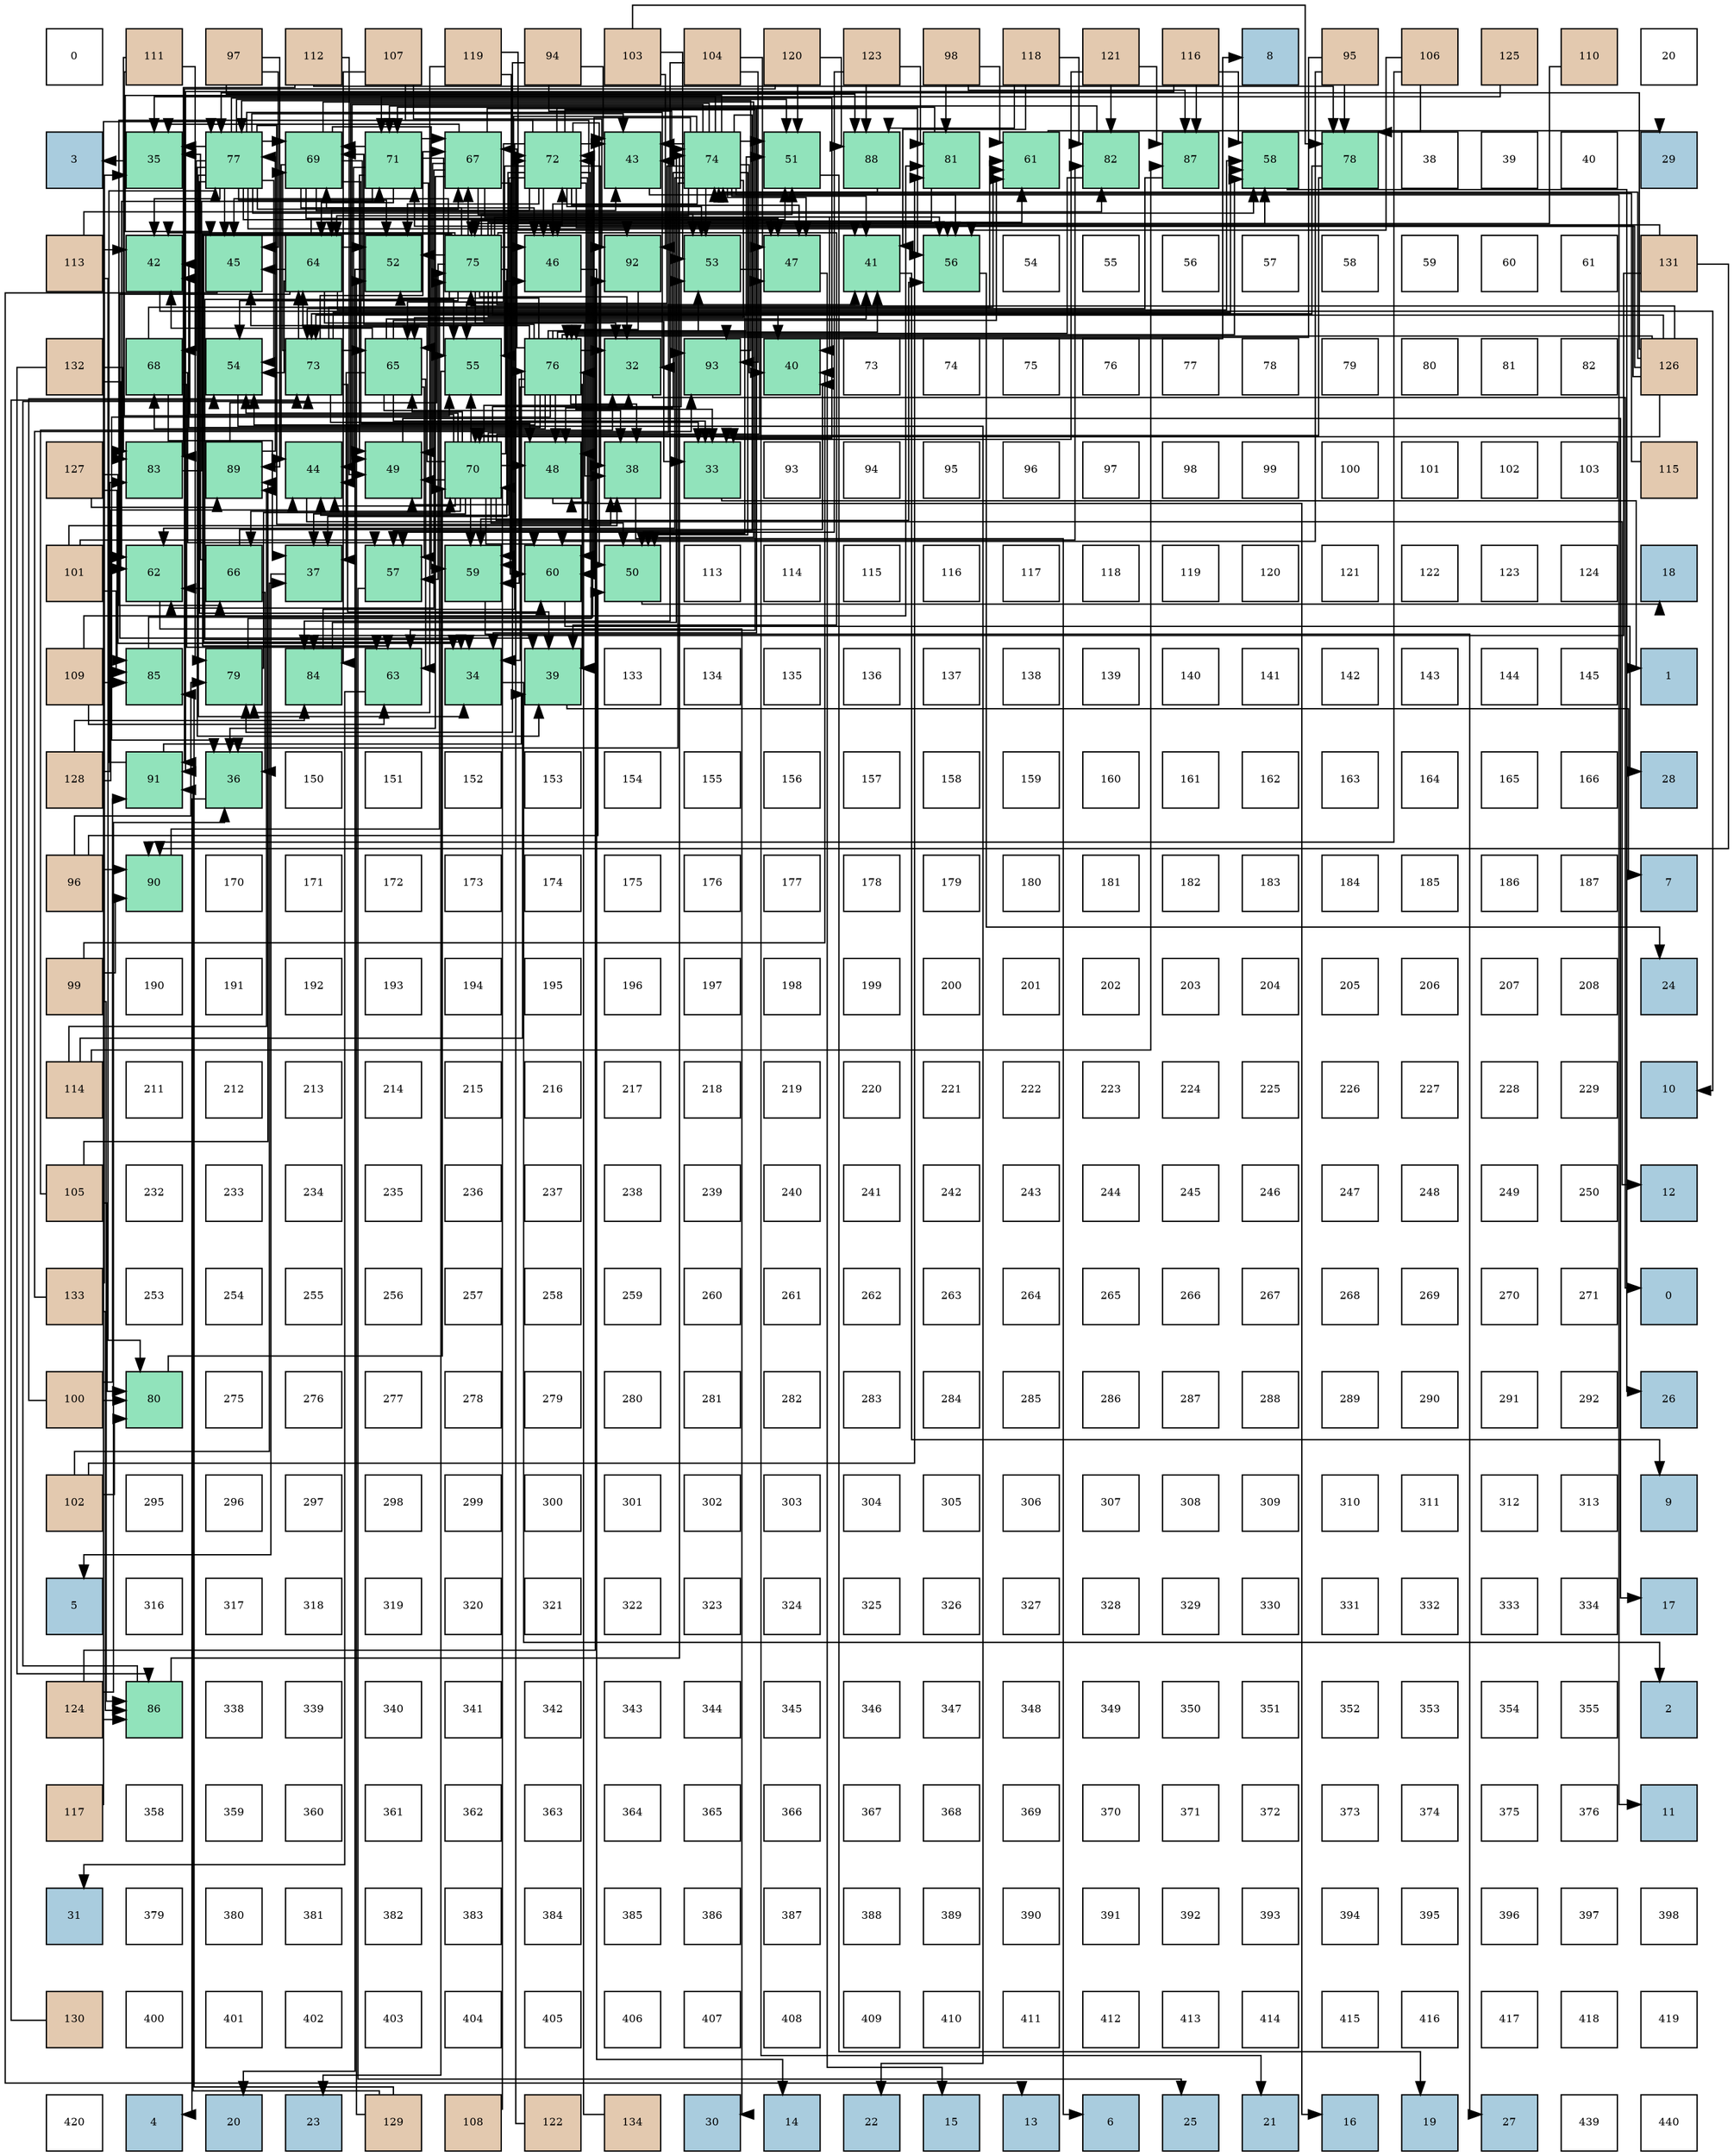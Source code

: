 digraph layout{
 rankdir=TB;
 splines=ortho;
 node [style=filled shape=square fixedsize=true width=0.6];
0[label="0", fontsize=8, fillcolor="#ffffff"];
1[label="111", fontsize=8, fillcolor="#e3c9af"];
2[label="97", fontsize=8, fillcolor="#e3c9af"];
3[label="112", fontsize=8, fillcolor="#e3c9af"];
4[label="107", fontsize=8, fillcolor="#e3c9af"];
5[label="119", fontsize=8, fillcolor="#e3c9af"];
6[label="94", fontsize=8, fillcolor="#e3c9af"];
7[label="103", fontsize=8, fillcolor="#e3c9af"];
8[label="104", fontsize=8, fillcolor="#e3c9af"];
9[label="120", fontsize=8, fillcolor="#e3c9af"];
10[label="123", fontsize=8, fillcolor="#e3c9af"];
11[label="98", fontsize=8, fillcolor="#e3c9af"];
12[label="118", fontsize=8, fillcolor="#e3c9af"];
13[label="121", fontsize=8, fillcolor="#e3c9af"];
14[label="116", fontsize=8, fillcolor="#e3c9af"];
15[label="8", fontsize=8, fillcolor="#a9ccde"];
16[label="95", fontsize=8, fillcolor="#e3c9af"];
17[label="106", fontsize=8, fillcolor="#e3c9af"];
18[label="125", fontsize=8, fillcolor="#e3c9af"];
19[label="110", fontsize=8, fillcolor="#e3c9af"];
20[label="20", fontsize=8, fillcolor="#ffffff"];
21[label="3", fontsize=8, fillcolor="#a9ccde"];
22[label="35", fontsize=8, fillcolor="#91e3bb"];
23[label="77", fontsize=8, fillcolor="#91e3bb"];
24[label="69", fontsize=8, fillcolor="#91e3bb"];
25[label="71", fontsize=8, fillcolor="#91e3bb"];
26[label="67", fontsize=8, fillcolor="#91e3bb"];
27[label="72", fontsize=8, fillcolor="#91e3bb"];
28[label="43", fontsize=8, fillcolor="#91e3bb"];
29[label="74", fontsize=8, fillcolor="#91e3bb"];
30[label="51", fontsize=8, fillcolor="#91e3bb"];
31[label="88", fontsize=8, fillcolor="#91e3bb"];
32[label="81", fontsize=8, fillcolor="#91e3bb"];
33[label="61", fontsize=8, fillcolor="#91e3bb"];
34[label="82", fontsize=8, fillcolor="#91e3bb"];
35[label="87", fontsize=8, fillcolor="#91e3bb"];
36[label="58", fontsize=8, fillcolor="#91e3bb"];
37[label="78", fontsize=8, fillcolor="#91e3bb"];
38[label="38", fontsize=8, fillcolor="#ffffff"];
39[label="39", fontsize=8, fillcolor="#ffffff"];
40[label="40", fontsize=8, fillcolor="#ffffff"];
41[label="29", fontsize=8, fillcolor="#a9ccde"];
42[label="113", fontsize=8, fillcolor="#e3c9af"];
43[label="42", fontsize=8, fillcolor="#91e3bb"];
44[label="45", fontsize=8, fillcolor="#91e3bb"];
45[label="64", fontsize=8, fillcolor="#91e3bb"];
46[label="52", fontsize=8, fillcolor="#91e3bb"];
47[label="75", fontsize=8, fillcolor="#91e3bb"];
48[label="46", fontsize=8, fillcolor="#91e3bb"];
49[label="92", fontsize=8, fillcolor="#91e3bb"];
50[label="53", fontsize=8, fillcolor="#91e3bb"];
51[label="47", fontsize=8, fillcolor="#91e3bb"];
52[label="41", fontsize=8, fillcolor="#91e3bb"];
53[label="56", fontsize=8, fillcolor="#91e3bb"];
54[label="54", fontsize=8, fillcolor="#ffffff"];
55[label="55", fontsize=8, fillcolor="#ffffff"];
56[label="56", fontsize=8, fillcolor="#ffffff"];
57[label="57", fontsize=8, fillcolor="#ffffff"];
58[label="58", fontsize=8, fillcolor="#ffffff"];
59[label="59", fontsize=8, fillcolor="#ffffff"];
60[label="60", fontsize=8, fillcolor="#ffffff"];
61[label="61", fontsize=8, fillcolor="#ffffff"];
62[label="131", fontsize=8, fillcolor="#e3c9af"];
63[label="132", fontsize=8, fillcolor="#e3c9af"];
64[label="68", fontsize=8, fillcolor="#91e3bb"];
65[label="54", fontsize=8, fillcolor="#91e3bb"];
66[label="73", fontsize=8, fillcolor="#91e3bb"];
67[label="65", fontsize=8, fillcolor="#91e3bb"];
68[label="55", fontsize=8, fillcolor="#91e3bb"];
69[label="76", fontsize=8, fillcolor="#91e3bb"];
70[label="32", fontsize=8, fillcolor="#91e3bb"];
71[label="93", fontsize=8, fillcolor="#91e3bb"];
72[label="40", fontsize=8, fillcolor="#91e3bb"];
73[label="73", fontsize=8, fillcolor="#ffffff"];
74[label="74", fontsize=8, fillcolor="#ffffff"];
75[label="75", fontsize=8, fillcolor="#ffffff"];
76[label="76", fontsize=8, fillcolor="#ffffff"];
77[label="77", fontsize=8, fillcolor="#ffffff"];
78[label="78", fontsize=8, fillcolor="#ffffff"];
79[label="79", fontsize=8, fillcolor="#ffffff"];
80[label="80", fontsize=8, fillcolor="#ffffff"];
81[label="81", fontsize=8, fillcolor="#ffffff"];
82[label="82", fontsize=8, fillcolor="#ffffff"];
83[label="126", fontsize=8, fillcolor="#e3c9af"];
84[label="127", fontsize=8, fillcolor="#e3c9af"];
85[label="83", fontsize=8, fillcolor="#91e3bb"];
86[label="89", fontsize=8, fillcolor="#91e3bb"];
87[label="44", fontsize=8, fillcolor="#91e3bb"];
88[label="49", fontsize=8, fillcolor="#91e3bb"];
89[label="70", fontsize=8, fillcolor="#91e3bb"];
90[label="48", fontsize=8, fillcolor="#91e3bb"];
91[label="38", fontsize=8, fillcolor="#91e3bb"];
92[label="33", fontsize=8, fillcolor="#91e3bb"];
93[label="93", fontsize=8, fillcolor="#ffffff"];
94[label="94", fontsize=8, fillcolor="#ffffff"];
95[label="95", fontsize=8, fillcolor="#ffffff"];
96[label="96", fontsize=8, fillcolor="#ffffff"];
97[label="97", fontsize=8, fillcolor="#ffffff"];
98[label="98", fontsize=8, fillcolor="#ffffff"];
99[label="99", fontsize=8, fillcolor="#ffffff"];
100[label="100", fontsize=8, fillcolor="#ffffff"];
101[label="101", fontsize=8, fillcolor="#ffffff"];
102[label="102", fontsize=8, fillcolor="#ffffff"];
103[label="103", fontsize=8, fillcolor="#ffffff"];
104[label="115", fontsize=8, fillcolor="#e3c9af"];
105[label="101", fontsize=8, fillcolor="#e3c9af"];
106[label="62", fontsize=8, fillcolor="#91e3bb"];
107[label="66", fontsize=8, fillcolor="#91e3bb"];
108[label="37", fontsize=8, fillcolor="#91e3bb"];
109[label="57", fontsize=8, fillcolor="#91e3bb"];
110[label="59", fontsize=8, fillcolor="#91e3bb"];
111[label="60", fontsize=8, fillcolor="#91e3bb"];
112[label="50", fontsize=8, fillcolor="#91e3bb"];
113[label="113", fontsize=8, fillcolor="#ffffff"];
114[label="114", fontsize=8, fillcolor="#ffffff"];
115[label="115", fontsize=8, fillcolor="#ffffff"];
116[label="116", fontsize=8, fillcolor="#ffffff"];
117[label="117", fontsize=8, fillcolor="#ffffff"];
118[label="118", fontsize=8, fillcolor="#ffffff"];
119[label="119", fontsize=8, fillcolor="#ffffff"];
120[label="120", fontsize=8, fillcolor="#ffffff"];
121[label="121", fontsize=8, fillcolor="#ffffff"];
122[label="122", fontsize=8, fillcolor="#ffffff"];
123[label="123", fontsize=8, fillcolor="#ffffff"];
124[label="124", fontsize=8, fillcolor="#ffffff"];
125[label="18", fontsize=8, fillcolor="#a9ccde"];
126[label="109", fontsize=8, fillcolor="#e3c9af"];
127[label="85", fontsize=8, fillcolor="#91e3bb"];
128[label="79", fontsize=8, fillcolor="#91e3bb"];
129[label="84", fontsize=8, fillcolor="#91e3bb"];
130[label="63", fontsize=8, fillcolor="#91e3bb"];
131[label="34", fontsize=8, fillcolor="#91e3bb"];
132[label="39", fontsize=8, fillcolor="#91e3bb"];
133[label="133", fontsize=8, fillcolor="#ffffff"];
134[label="134", fontsize=8, fillcolor="#ffffff"];
135[label="135", fontsize=8, fillcolor="#ffffff"];
136[label="136", fontsize=8, fillcolor="#ffffff"];
137[label="137", fontsize=8, fillcolor="#ffffff"];
138[label="138", fontsize=8, fillcolor="#ffffff"];
139[label="139", fontsize=8, fillcolor="#ffffff"];
140[label="140", fontsize=8, fillcolor="#ffffff"];
141[label="141", fontsize=8, fillcolor="#ffffff"];
142[label="142", fontsize=8, fillcolor="#ffffff"];
143[label="143", fontsize=8, fillcolor="#ffffff"];
144[label="144", fontsize=8, fillcolor="#ffffff"];
145[label="145", fontsize=8, fillcolor="#ffffff"];
146[label="1", fontsize=8, fillcolor="#a9ccde"];
147[label="128", fontsize=8, fillcolor="#e3c9af"];
148[label="91", fontsize=8, fillcolor="#91e3bb"];
149[label="36", fontsize=8, fillcolor="#91e3bb"];
150[label="150", fontsize=8, fillcolor="#ffffff"];
151[label="151", fontsize=8, fillcolor="#ffffff"];
152[label="152", fontsize=8, fillcolor="#ffffff"];
153[label="153", fontsize=8, fillcolor="#ffffff"];
154[label="154", fontsize=8, fillcolor="#ffffff"];
155[label="155", fontsize=8, fillcolor="#ffffff"];
156[label="156", fontsize=8, fillcolor="#ffffff"];
157[label="157", fontsize=8, fillcolor="#ffffff"];
158[label="158", fontsize=8, fillcolor="#ffffff"];
159[label="159", fontsize=8, fillcolor="#ffffff"];
160[label="160", fontsize=8, fillcolor="#ffffff"];
161[label="161", fontsize=8, fillcolor="#ffffff"];
162[label="162", fontsize=8, fillcolor="#ffffff"];
163[label="163", fontsize=8, fillcolor="#ffffff"];
164[label="164", fontsize=8, fillcolor="#ffffff"];
165[label="165", fontsize=8, fillcolor="#ffffff"];
166[label="166", fontsize=8, fillcolor="#ffffff"];
167[label="28", fontsize=8, fillcolor="#a9ccde"];
168[label="96", fontsize=8, fillcolor="#e3c9af"];
169[label="90", fontsize=8, fillcolor="#91e3bb"];
170[label="170", fontsize=8, fillcolor="#ffffff"];
171[label="171", fontsize=8, fillcolor="#ffffff"];
172[label="172", fontsize=8, fillcolor="#ffffff"];
173[label="173", fontsize=8, fillcolor="#ffffff"];
174[label="174", fontsize=8, fillcolor="#ffffff"];
175[label="175", fontsize=8, fillcolor="#ffffff"];
176[label="176", fontsize=8, fillcolor="#ffffff"];
177[label="177", fontsize=8, fillcolor="#ffffff"];
178[label="178", fontsize=8, fillcolor="#ffffff"];
179[label="179", fontsize=8, fillcolor="#ffffff"];
180[label="180", fontsize=8, fillcolor="#ffffff"];
181[label="181", fontsize=8, fillcolor="#ffffff"];
182[label="182", fontsize=8, fillcolor="#ffffff"];
183[label="183", fontsize=8, fillcolor="#ffffff"];
184[label="184", fontsize=8, fillcolor="#ffffff"];
185[label="185", fontsize=8, fillcolor="#ffffff"];
186[label="186", fontsize=8, fillcolor="#ffffff"];
187[label="187", fontsize=8, fillcolor="#ffffff"];
188[label="7", fontsize=8, fillcolor="#a9ccde"];
189[label="99", fontsize=8, fillcolor="#e3c9af"];
190[label="190", fontsize=8, fillcolor="#ffffff"];
191[label="191", fontsize=8, fillcolor="#ffffff"];
192[label="192", fontsize=8, fillcolor="#ffffff"];
193[label="193", fontsize=8, fillcolor="#ffffff"];
194[label="194", fontsize=8, fillcolor="#ffffff"];
195[label="195", fontsize=8, fillcolor="#ffffff"];
196[label="196", fontsize=8, fillcolor="#ffffff"];
197[label="197", fontsize=8, fillcolor="#ffffff"];
198[label="198", fontsize=8, fillcolor="#ffffff"];
199[label="199", fontsize=8, fillcolor="#ffffff"];
200[label="200", fontsize=8, fillcolor="#ffffff"];
201[label="201", fontsize=8, fillcolor="#ffffff"];
202[label="202", fontsize=8, fillcolor="#ffffff"];
203[label="203", fontsize=8, fillcolor="#ffffff"];
204[label="204", fontsize=8, fillcolor="#ffffff"];
205[label="205", fontsize=8, fillcolor="#ffffff"];
206[label="206", fontsize=8, fillcolor="#ffffff"];
207[label="207", fontsize=8, fillcolor="#ffffff"];
208[label="208", fontsize=8, fillcolor="#ffffff"];
209[label="24", fontsize=8, fillcolor="#a9ccde"];
210[label="114", fontsize=8, fillcolor="#e3c9af"];
211[label="211", fontsize=8, fillcolor="#ffffff"];
212[label="212", fontsize=8, fillcolor="#ffffff"];
213[label="213", fontsize=8, fillcolor="#ffffff"];
214[label="214", fontsize=8, fillcolor="#ffffff"];
215[label="215", fontsize=8, fillcolor="#ffffff"];
216[label="216", fontsize=8, fillcolor="#ffffff"];
217[label="217", fontsize=8, fillcolor="#ffffff"];
218[label="218", fontsize=8, fillcolor="#ffffff"];
219[label="219", fontsize=8, fillcolor="#ffffff"];
220[label="220", fontsize=8, fillcolor="#ffffff"];
221[label="221", fontsize=8, fillcolor="#ffffff"];
222[label="222", fontsize=8, fillcolor="#ffffff"];
223[label="223", fontsize=8, fillcolor="#ffffff"];
224[label="224", fontsize=8, fillcolor="#ffffff"];
225[label="225", fontsize=8, fillcolor="#ffffff"];
226[label="226", fontsize=8, fillcolor="#ffffff"];
227[label="227", fontsize=8, fillcolor="#ffffff"];
228[label="228", fontsize=8, fillcolor="#ffffff"];
229[label="229", fontsize=8, fillcolor="#ffffff"];
230[label="10", fontsize=8, fillcolor="#a9ccde"];
231[label="105", fontsize=8, fillcolor="#e3c9af"];
232[label="232", fontsize=8, fillcolor="#ffffff"];
233[label="233", fontsize=8, fillcolor="#ffffff"];
234[label="234", fontsize=8, fillcolor="#ffffff"];
235[label="235", fontsize=8, fillcolor="#ffffff"];
236[label="236", fontsize=8, fillcolor="#ffffff"];
237[label="237", fontsize=8, fillcolor="#ffffff"];
238[label="238", fontsize=8, fillcolor="#ffffff"];
239[label="239", fontsize=8, fillcolor="#ffffff"];
240[label="240", fontsize=8, fillcolor="#ffffff"];
241[label="241", fontsize=8, fillcolor="#ffffff"];
242[label="242", fontsize=8, fillcolor="#ffffff"];
243[label="243", fontsize=8, fillcolor="#ffffff"];
244[label="244", fontsize=8, fillcolor="#ffffff"];
245[label="245", fontsize=8, fillcolor="#ffffff"];
246[label="246", fontsize=8, fillcolor="#ffffff"];
247[label="247", fontsize=8, fillcolor="#ffffff"];
248[label="248", fontsize=8, fillcolor="#ffffff"];
249[label="249", fontsize=8, fillcolor="#ffffff"];
250[label="250", fontsize=8, fillcolor="#ffffff"];
251[label="12", fontsize=8, fillcolor="#a9ccde"];
252[label="133", fontsize=8, fillcolor="#e3c9af"];
253[label="253", fontsize=8, fillcolor="#ffffff"];
254[label="254", fontsize=8, fillcolor="#ffffff"];
255[label="255", fontsize=8, fillcolor="#ffffff"];
256[label="256", fontsize=8, fillcolor="#ffffff"];
257[label="257", fontsize=8, fillcolor="#ffffff"];
258[label="258", fontsize=8, fillcolor="#ffffff"];
259[label="259", fontsize=8, fillcolor="#ffffff"];
260[label="260", fontsize=8, fillcolor="#ffffff"];
261[label="261", fontsize=8, fillcolor="#ffffff"];
262[label="262", fontsize=8, fillcolor="#ffffff"];
263[label="263", fontsize=8, fillcolor="#ffffff"];
264[label="264", fontsize=8, fillcolor="#ffffff"];
265[label="265", fontsize=8, fillcolor="#ffffff"];
266[label="266", fontsize=8, fillcolor="#ffffff"];
267[label="267", fontsize=8, fillcolor="#ffffff"];
268[label="268", fontsize=8, fillcolor="#ffffff"];
269[label="269", fontsize=8, fillcolor="#ffffff"];
270[label="270", fontsize=8, fillcolor="#ffffff"];
271[label="271", fontsize=8, fillcolor="#ffffff"];
272[label="0", fontsize=8, fillcolor="#a9ccde"];
273[label="100", fontsize=8, fillcolor="#e3c9af"];
274[label="80", fontsize=8, fillcolor="#91e3bb"];
275[label="275", fontsize=8, fillcolor="#ffffff"];
276[label="276", fontsize=8, fillcolor="#ffffff"];
277[label="277", fontsize=8, fillcolor="#ffffff"];
278[label="278", fontsize=8, fillcolor="#ffffff"];
279[label="279", fontsize=8, fillcolor="#ffffff"];
280[label="280", fontsize=8, fillcolor="#ffffff"];
281[label="281", fontsize=8, fillcolor="#ffffff"];
282[label="282", fontsize=8, fillcolor="#ffffff"];
283[label="283", fontsize=8, fillcolor="#ffffff"];
284[label="284", fontsize=8, fillcolor="#ffffff"];
285[label="285", fontsize=8, fillcolor="#ffffff"];
286[label="286", fontsize=8, fillcolor="#ffffff"];
287[label="287", fontsize=8, fillcolor="#ffffff"];
288[label="288", fontsize=8, fillcolor="#ffffff"];
289[label="289", fontsize=8, fillcolor="#ffffff"];
290[label="290", fontsize=8, fillcolor="#ffffff"];
291[label="291", fontsize=8, fillcolor="#ffffff"];
292[label="292", fontsize=8, fillcolor="#ffffff"];
293[label="26", fontsize=8, fillcolor="#a9ccde"];
294[label="102", fontsize=8, fillcolor="#e3c9af"];
295[label="295", fontsize=8, fillcolor="#ffffff"];
296[label="296", fontsize=8, fillcolor="#ffffff"];
297[label="297", fontsize=8, fillcolor="#ffffff"];
298[label="298", fontsize=8, fillcolor="#ffffff"];
299[label="299", fontsize=8, fillcolor="#ffffff"];
300[label="300", fontsize=8, fillcolor="#ffffff"];
301[label="301", fontsize=8, fillcolor="#ffffff"];
302[label="302", fontsize=8, fillcolor="#ffffff"];
303[label="303", fontsize=8, fillcolor="#ffffff"];
304[label="304", fontsize=8, fillcolor="#ffffff"];
305[label="305", fontsize=8, fillcolor="#ffffff"];
306[label="306", fontsize=8, fillcolor="#ffffff"];
307[label="307", fontsize=8, fillcolor="#ffffff"];
308[label="308", fontsize=8, fillcolor="#ffffff"];
309[label="309", fontsize=8, fillcolor="#ffffff"];
310[label="310", fontsize=8, fillcolor="#ffffff"];
311[label="311", fontsize=8, fillcolor="#ffffff"];
312[label="312", fontsize=8, fillcolor="#ffffff"];
313[label="313", fontsize=8, fillcolor="#ffffff"];
314[label="9", fontsize=8, fillcolor="#a9ccde"];
315[label="5", fontsize=8, fillcolor="#a9ccde"];
316[label="316", fontsize=8, fillcolor="#ffffff"];
317[label="317", fontsize=8, fillcolor="#ffffff"];
318[label="318", fontsize=8, fillcolor="#ffffff"];
319[label="319", fontsize=8, fillcolor="#ffffff"];
320[label="320", fontsize=8, fillcolor="#ffffff"];
321[label="321", fontsize=8, fillcolor="#ffffff"];
322[label="322", fontsize=8, fillcolor="#ffffff"];
323[label="323", fontsize=8, fillcolor="#ffffff"];
324[label="324", fontsize=8, fillcolor="#ffffff"];
325[label="325", fontsize=8, fillcolor="#ffffff"];
326[label="326", fontsize=8, fillcolor="#ffffff"];
327[label="327", fontsize=8, fillcolor="#ffffff"];
328[label="328", fontsize=8, fillcolor="#ffffff"];
329[label="329", fontsize=8, fillcolor="#ffffff"];
330[label="330", fontsize=8, fillcolor="#ffffff"];
331[label="331", fontsize=8, fillcolor="#ffffff"];
332[label="332", fontsize=8, fillcolor="#ffffff"];
333[label="333", fontsize=8, fillcolor="#ffffff"];
334[label="334", fontsize=8, fillcolor="#ffffff"];
335[label="17", fontsize=8, fillcolor="#a9ccde"];
336[label="124", fontsize=8, fillcolor="#e3c9af"];
337[label="86", fontsize=8, fillcolor="#91e3bb"];
338[label="338", fontsize=8, fillcolor="#ffffff"];
339[label="339", fontsize=8, fillcolor="#ffffff"];
340[label="340", fontsize=8, fillcolor="#ffffff"];
341[label="341", fontsize=8, fillcolor="#ffffff"];
342[label="342", fontsize=8, fillcolor="#ffffff"];
343[label="343", fontsize=8, fillcolor="#ffffff"];
344[label="344", fontsize=8, fillcolor="#ffffff"];
345[label="345", fontsize=8, fillcolor="#ffffff"];
346[label="346", fontsize=8, fillcolor="#ffffff"];
347[label="347", fontsize=8, fillcolor="#ffffff"];
348[label="348", fontsize=8, fillcolor="#ffffff"];
349[label="349", fontsize=8, fillcolor="#ffffff"];
350[label="350", fontsize=8, fillcolor="#ffffff"];
351[label="351", fontsize=8, fillcolor="#ffffff"];
352[label="352", fontsize=8, fillcolor="#ffffff"];
353[label="353", fontsize=8, fillcolor="#ffffff"];
354[label="354", fontsize=8, fillcolor="#ffffff"];
355[label="355", fontsize=8, fillcolor="#ffffff"];
356[label="2", fontsize=8, fillcolor="#a9ccde"];
357[label="117", fontsize=8, fillcolor="#e3c9af"];
358[label="358", fontsize=8, fillcolor="#ffffff"];
359[label="359", fontsize=8, fillcolor="#ffffff"];
360[label="360", fontsize=8, fillcolor="#ffffff"];
361[label="361", fontsize=8, fillcolor="#ffffff"];
362[label="362", fontsize=8, fillcolor="#ffffff"];
363[label="363", fontsize=8, fillcolor="#ffffff"];
364[label="364", fontsize=8, fillcolor="#ffffff"];
365[label="365", fontsize=8, fillcolor="#ffffff"];
366[label="366", fontsize=8, fillcolor="#ffffff"];
367[label="367", fontsize=8, fillcolor="#ffffff"];
368[label="368", fontsize=8, fillcolor="#ffffff"];
369[label="369", fontsize=8, fillcolor="#ffffff"];
370[label="370", fontsize=8, fillcolor="#ffffff"];
371[label="371", fontsize=8, fillcolor="#ffffff"];
372[label="372", fontsize=8, fillcolor="#ffffff"];
373[label="373", fontsize=8, fillcolor="#ffffff"];
374[label="374", fontsize=8, fillcolor="#ffffff"];
375[label="375", fontsize=8, fillcolor="#ffffff"];
376[label="376", fontsize=8, fillcolor="#ffffff"];
377[label="11", fontsize=8, fillcolor="#a9ccde"];
378[label="31", fontsize=8, fillcolor="#a9ccde"];
379[label="379", fontsize=8, fillcolor="#ffffff"];
380[label="380", fontsize=8, fillcolor="#ffffff"];
381[label="381", fontsize=8, fillcolor="#ffffff"];
382[label="382", fontsize=8, fillcolor="#ffffff"];
383[label="383", fontsize=8, fillcolor="#ffffff"];
384[label="384", fontsize=8, fillcolor="#ffffff"];
385[label="385", fontsize=8, fillcolor="#ffffff"];
386[label="386", fontsize=8, fillcolor="#ffffff"];
387[label="387", fontsize=8, fillcolor="#ffffff"];
388[label="388", fontsize=8, fillcolor="#ffffff"];
389[label="389", fontsize=8, fillcolor="#ffffff"];
390[label="390", fontsize=8, fillcolor="#ffffff"];
391[label="391", fontsize=8, fillcolor="#ffffff"];
392[label="392", fontsize=8, fillcolor="#ffffff"];
393[label="393", fontsize=8, fillcolor="#ffffff"];
394[label="394", fontsize=8, fillcolor="#ffffff"];
395[label="395", fontsize=8, fillcolor="#ffffff"];
396[label="396", fontsize=8, fillcolor="#ffffff"];
397[label="397", fontsize=8, fillcolor="#ffffff"];
398[label="398", fontsize=8, fillcolor="#ffffff"];
399[label="130", fontsize=8, fillcolor="#e3c9af"];
400[label="400", fontsize=8, fillcolor="#ffffff"];
401[label="401", fontsize=8, fillcolor="#ffffff"];
402[label="402", fontsize=8, fillcolor="#ffffff"];
403[label="403", fontsize=8, fillcolor="#ffffff"];
404[label="404", fontsize=8, fillcolor="#ffffff"];
405[label="405", fontsize=8, fillcolor="#ffffff"];
406[label="406", fontsize=8, fillcolor="#ffffff"];
407[label="407", fontsize=8, fillcolor="#ffffff"];
408[label="408", fontsize=8, fillcolor="#ffffff"];
409[label="409", fontsize=8, fillcolor="#ffffff"];
410[label="410", fontsize=8, fillcolor="#ffffff"];
411[label="411", fontsize=8, fillcolor="#ffffff"];
412[label="412", fontsize=8, fillcolor="#ffffff"];
413[label="413", fontsize=8, fillcolor="#ffffff"];
414[label="414", fontsize=8, fillcolor="#ffffff"];
415[label="415", fontsize=8, fillcolor="#ffffff"];
416[label="416", fontsize=8, fillcolor="#ffffff"];
417[label="417", fontsize=8, fillcolor="#ffffff"];
418[label="418", fontsize=8, fillcolor="#ffffff"];
419[label="419", fontsize=8, fillcolor="#ffffff"];
420[label="420", fontsize=8, fillcolor="#ffffff"];
421[label="4", fontsize=8, fillcolor="#a9ccde"];
422[label="20", fontsize=8, fillcolor="#a9ccde"];
423[label="23", fontsize=8, fillcolor="#a9ccde"];
424[label="129", fontsize=8, fillcolor="#e3c9af"];
425[label="108", fontsize=8, fillcolor="#e3c9af"];
426[label="122", fontsize=8, fillcolor="#e3c9af"];
427[label="134", fontsize=8, fillcolor="#e3c9af"];
428[label="30", fontsize=8, fillcolor="#a9ccde"];
429[label="14", fontsize=8, fillcolor="#a9ccde"];
430[label="22", fontsize=8, fillcolor="#a9ccde"];
431[label="15", fontsize=8, fillcolor="#a9ccde"];
432[label="13", fontsize=8, fillcolor="#a9ccde"];
433[label="6", fontsize=8, fillcolor="#a9ccde"];
434[label="25", fontsize=8, fillcolor="#a9ccde"];
435[label="21", fontsize=8, fillcolor="#a9ccde"];
436[label="16", fontsize=8, fillcolor="#a9ccde"];
437[label="19", fontsize=8, fillcolor="#a9ccde"];
438[label="27", fontsize=8, fillcolor="#a9ccde"];
439[label="439", fontsize=8, fillcolor="#ffffff"];
440[label="440", fontsize=8, fillcolor="#ffffff"];
edge [constraint=false, style=vis];70 -> 272;
92 -> 146;
131 -> 356;
22 -> 21;
149 -> 421;
108 -> 315;
91 -> 433;
132 -> 188;
72 -> 15;
52 -> 314;
43 -> 230;
28 -> 377;
87 -> 251;
44 -> 432;
48 -> 429;
51 -> 431;
90 -> 436;
88 -> 335;
112 -> 125;
30 -> 437;
46 -> 422;
50 -> 435;
65 -> 430;
68 -> 423;
53 -> 209;
109 -> 434;
36 -> 293;
110 -> 438;
111 -> 167;
33 -> 41;
106 -> 428;
130 -> 378;
45 -> 70;
45 -> 131;
45 -> 132;
45 -> 44;
45 -> 30;
45 -> 46;
45 -> 65;
45 -> 36;
67 -> 92;
67 -> 108;
67 -> 91;
67 -> 52;
67 -> 43;
67 -> 109;
67 -> 33;
67 -> 130;
107 -> 22;
107 -> 149;
107 -> 72;
107 -> 106;
26 -> 22;
26 -> 149;
26 -> 72;
26 -> 88;
26 -> 50;
26 -> 53;
26 -> 111;
26 -> 106;
64 -> 108;
64 -> 109;
64 -> 33;
64 -> 130;
24 -> 28;
24 -> 87;
24 -> 48;
24 -> 51;
24 -> 90;
24 -> 112;
24 -> 68;
24 -> 110;
89 -> 70;
89 -> 108;
89 -> 43;
89 -> 28;
89 -> 87;
89 -> 48;
89 -> 51;
89 -> 90;
89 -> 88;
89 -> 112;
89 -> 50;
89 -> 65;
89 -> 68;
89 -> 53;
89 -> 110;
89 -> 111;
89 -> 45;
89 -> 67;
89 -> 107;
25 -> 87;
25 -> 88;
25 -> 68;
25 -> 106;
25 -> 45;
25 -> 67;
25 -> 26;
25 -> 24;
27 -> 131;
27 -> 91;
27 -> 28;
27 -> 87;
27 -> 48;
27 -> 51;
27 -> 90;
27 -> 88;
27 -> 112;
27 -> 46;
27 -> 50;
27 -> 68;
27 -> 53;
27 -> 110;
27 -> 111;
27 -> 130;
27 -> 45;
27 -> 67;
27 -> 107;
66 -> 92;
66 -> 132;
66 -> 36;
66 -> 33;
66 -> 45;
66 -> 67;
66 -> 26;
66 -> 24;
29 -> 22;
29 -> 149;
29 -> 72;
29 -> 52;
29 -> 28;
29 -> 87;
29 -> 44;
29 -> 48;
29 -> 51;
29 -> 90;
29 -> 88;
29 -> 112;
29 -> 30;
29 -> 50;
29 -> 68;
29 -> 53;
29 -> 109;
29 -> 110;
29 -> 111;
29 -> 106;
29 -> 45;
29 -> 67;
47 -> 70;
47 -> 92;
47 -> 131;
47 -> 108;
47 -> 91;
47 -> 132;
47 -> 72;
47 -> 52;
47 -> 43;
47 -> 44;
47 -> 48;
47 -> 112;
47 -> 30;
47 -> 46;
47 -> 65;
47 -> 53;
47 -> 109;
47 -> 36;
47 -> 33;
47 -> 130;
47 -> 26;
47 -> 24;
69 -> 70;
69 -> 92;
69 -> 131;
69 -> 149;
69 -> 91;
69 -> 132;
69 -> 52;
69 -> 43;
69 -> 44;
69 -> 90;
69 -> 30;
69 -> 46;
69 -> 50;
69 -> 65;
69 -> 36;
69 -> 110;
69 -> 26;
69 -> 64;
69 -> 24;
23 -> 70;
23 -> 92;
23 -> 131;
23 -> 22;
23 -> 91;
23 -> 132;
23 -> 52;
23 -> 43;
23 -> 28;
23 -> 44;
23 -> 51;
23 -> 30;
23 -> 46;
23 -> 65;
23 -> 36;
23 -> 111;
23 -> 26;
23 -> 64;
23 -> 24;
37 -> 89;
37 -> 66;
128 -> 89;
128 -> 27;
274 -> 89;
32 -> 25;
32 -> 47;
34 -> 25;
34 -> 69;
85 -> 25;
129 -> 27;
129 -> 29;
127 -> 27;
337 -> 66;
337 -> 29;
35 -> 66;
31 -> 29;
86 -> 47;
86 -> 23;
169 -> 47;
148 -> 69;
148 -> 23;
49 -> 69;
71 -> 23;
6 -> 28;
6 -> 128;
6 -> 71;
16 -> 111;
16 -> 37;
16 -> 71;
168 -> 112;
168 -> 128;
168 -> 169;
2 -> 44;
2 -> 31;
2 -> 86;
11 -> 33;
11 -> 32;
11 -> 35;
189 -> 72;
189 -> 337;
189 -> 169;
273 -> 65;
273 -> 274;
273 -> 148;
105 -> 91;
105 -> 34;
105 -> 127;
294 -> 108;
294 -> 274;
294 -> 32;
7 -> 50;
7 -> 37;
7 -> 49;
8 -> 51;
8 -> 129;
8 -> 71;
231 -> 70;
231 -> 274;
231 -> 86;
17 -> 53;
17 -> 37;
17 -> 169;
4 -> 90;
4 -> 129;
4 -> 49;
425 -> 89;
126 -> 130;
126 -> 32;
126 -> 127;
19 -> 47;
1 -> 68;
1 -> 128;
1 -> 85;
3 -> 88;
3 -> 37;
3 -> 85;
42 -> 43;
42 -> 274;
42 -> 34;
210 -> 132;
210 -> 35;
210 -> 86;
104 -> 29;
14 -> 36;
14 -> 35;
14 -> 148;
357 -> 23;
12 -> 52;
12 -> 34;
12 -> 31;
5 -> 110;
5 -> 128;
5 -> 49;
9 -> 30;
9 -> 31;
9 -> 148;
13 -> 92;
13 -> 34;
13 -> 35;
426 -> 27;
10 -> 109;
10 -> 32;
10 -> 31;
336 -> 149;
336 -> 337;
336 -> 49;
18 -> 25;
83 -> 89;
83 -> 25;
83 -> 27;
83 -> 66;
83 -> 29;
83 -> 47;
83 -> 69;
83 -> 23;
84 -> 131;
84 -> 127;
84 -> 86;
147 -> 87;
147 -> 85;
147 -> 129;
424 -> 46;
424 -> 127;
424 -> 148;
399 -> 66;
62 -> 48;
62 -> 129;
62 -> 169;
63 -> 106;
63 -> 85;
63 -> 337;
252 -> 22;
252 -> 337;
252 -> 71;
427 -> 69;
edge [constraint=true, style=invis];
0 -> 21 -> 42 -> 63 -> 84 -> 105 -> 126 -> 147 -> 168 -> 189 -> 210 -> 231 -> 252 -> 273 -> 294 -> 315 -> 336 -> 357 -> 378 -> 399 -> 420;
1 -> 22 -> 43 -> 64 -> 85 -> 106 -> 127 -> 148 -> 169 -> 190 -> 211 -> 232 -> 253 -> 274 -> 295 -> 316 -> 337 -> 358 -> 379 -> 400 -> 421;
2 -> 23 -> 44 -> 65 -> 86 -> 107 -> 128 -> 149 -> 170 -> 191 -> 212 -> 233 -> 254 -> 275 -> 296 -> 317 -> 338 -> 359 -> 380 -> 401 -> 422;
3 -> 24 -> 45 -> 66 -> 87 -> 108 -> 129 -> 150 -> 171 -> 192 -> 213 -> 234 -> 255 -> 276 -> 297 -> 318 -> 339 -> 360 -> 381 -> 402 -> 423;
4 -> 25 -> 46 -> 67 -> 88 -> 109 -> 130 -> 151 -> 172 -> 193 -> 214 -> 235 -> 256 -> 277 -> 298 -> 319 -> 340 -> 361 -> 382 -> 403 -> 424;
5 -> 26 -> 47 -> 68 -> 89 -> 110 -> 131 -> 152 -> 173 -> 194 -> 215 -> 236 -> 257 -> 278 -> 299 -> 320 -> 341 -> 362 -> 383 -> 404 -> 425;
6 -> 27 -> 48 -> 69 -> 90 -> 111 -> 132 -> 153 -> 174 -> 195 -> 216 -> 237 -> 258 -> 279 -> 300 -> 321 -> 342 -> 363 -> 384 -> 405 -> 426;
7 -> 28 -> 49 -> 70 -> 91 -> 112 -> 133 -> 154 -> 175 -> 196 -> 217 -> 238 -> 259 -> 280 -> 301 -> 322 -> 343 -> 364 -> 385 -> 406 -> 427;
8 -> 29 -> 50 -> 71 -> 92 -> 113 -> 134 -> 155 -> 176 -> 197 -> 218 -> 239 -> 260 -> 281 -> 302 -> 323 -> 344 -> 365 -> 386 -> 407 -> 428;
9 -> 30 -> 51 -> 72 -> 93 -> 114 -> 135 -> 156 -> 177 -> 198 -> 219 -> 240 -> 261 -> 282 -> 303 -> 324 -> 345 -> 366 -> 387 -> 408 -> 429;
10 -> 31 -> 52 -> 73 -> 94 -> 115 -> 136 -> 157 -> 178 -> 199 -> 220 -> 241 -> 262 -> 283 -> 304 -> 325 -> 346 -> 367 -> 388 -> 409 -> 430;
11 -> 32 -> 53 -> 74 -> 95 -> 116 -> 137 -> 158 -> 179 -> 200 -> 221 -> 242 -> 263 -> 284 -> 305 -> 326 -> 347 -> 368 -> 389 -> 410 -> 431;
12 -> 33 -> 54 -> 75 -> 96 -> 117 -> 138 -> 159 -> 180 -> 201 -> 222 -> 243 -> 264 -> 285 -> 306 -> 327 -> 348 -> 369 -> 390 -> 411 -> 432;
13 -> 34 -> 55 -> 76 -> 97 -> 118 -> 139 -> 160 -> 181 -> 202 -> 223 -> 244 -> 265 -> 286 -> 307 -> 328 -> 349 -> 370 -> 391 -> 412 -> 433;
14 -> 35 -> 56 -> 77 -> 98 -> 119 -> 140 -> 161 -> 182 -> 203 -> 224 -> 245 -> 266 -> 287 -> 308 -> 329 -> 350 -> 371 -> 392 -> 413 -> 434;
15 -> 36 -> 57 -> 78 -> 99 -> 120 -> 141 -> 162 -> 183 -> 204 -> 225 -> 246 -> 267 -> 288 -> 309 -> 330 -> 351 -> 372 -> 393 -> 414 -> 435;
16 -> 37 -> 58 -> 79 -> 100 -> 121 -> 142 -> 163 -> 184 -> 205 -> 226 -> 247 -> 268 -> 289 -> 310 -> 331 -> 352 -> 373 -> 394 -> 415 -> 436;
17 -> 38 -> 59 -> 80 -> 101 -> 122 -> 143 -> 164 -> 185 -> 206 -> 227 -> 248 -> 269 -> 290 -> 311 -> 332 -> 353 -> 374 -> 395 -> 416 -> 437;
18 -> 39 -> 60 -> 81 -> 102 -> 123 -> 144 -> 165 -> 186 -> 207 -> 228 -> 249 -> 270 -> 291 -> 312 -> 333 -> 354 -> 375 -> 396 -> 417 -> 438;
19 -> 40 -> 61 -> 82 -> 103 -> 124 -> 145 -> 166 -> 187 -> 208 -> 229 -> 250 -> 271 -> 292 -> 313 -> 334 -> 355 -> 376 -> 397 -> 418 -> 439;
20 -> 41 -> 62 -> 83 -> 104 -> 125 -> 146 -> 167 -> 188 -> 209 -> 230 -> 251 -> 272 -> 293 -> 314 -> 335 -> 356 -> 377 -> 398 -> 419 -> 440;
rank = same {0 -> 1 -> 2 -> 3 -> 4 -> 5 -> 6 -> 7 -> 8 -> 9 -> 10 -> 11 -> 12 -> 13 -> 14 -> 15 -> 16 -> 17 -> 18 -> 19 -> 20};
rank = same {21 -> 22 -> 23 -> 24 -> 25 -> 26 -> 27 -> 28 -> 29 -> 30 -> 31 -> 32 -> 33 -> 34 -> 35 -> 36 -> 37 -> 38 -> 39 -> 40 -> 41};
rank = same {42 -> 43 -> 44 -> 45 -> 46 -> 47 -> 48 -> 49 -> 50 -> 51 -> 52 -> 53 -> 54 -> 55 -> 56 -> 57 -> 58 -> 59 -> 60 -> 61 -> 62};
rank = same {63 -> 64 -> 65 -> 66 -> 67 -> 68 -> 69 -> 70 -> 71 -> 72 -> 73 -> 74 -> 75 -> 76 -> 77 -> 78 -> 79 -> 80 -> 81 -> 82 -> 83};
rank = same {84 -> 85 -> 86 -> 87 -> 88 -> 89 -> 90 -> 91 -> 92 -> 93 -> 94 -> 95 -> 96 -> 97 -> 98 -> 99 -> 100 -> 101 -> 102 -> 103 -> 104};
rank = same {105 -> 106 -> 107 -> 108 -> 109 -> 110 -> 111 -> 112 -> 113 -> 114 -> 115 -> 116 -> 117 -> 118 -> 119 -> 120 -> 121 -> 122 -> 123 -> 124 -> 125};
rank = same {126 -> 127 -> 128 -> 129 -> 130 -> 131 -> 132 -> 133 -> 134 -> 135 -> 136 -> 137 -> 138 -> 139 -> 140 -> 141 -> 142 -> 143 -> 144 -> 145 -> 146};
rank = same {147 -> 148 -> 149 -> 150 -> 151 -> 152 -> 153 -> 154 -> 155 -> 156 -> 157 -> 158 -> 159 -> 160 -> 161 -> 162 -> 163 -> 164 -> 165 -> 166 -> 167};
rank = same {168 -> 169 -> 170 -> 171 -> 172 -> 173 -> 174 -> 175 -> 176 -> 177 -> 178 -> 179 -> 180 -> 181 -> 182 -> 183 -> 184 -> 185 -> 186 -> 187 -> 188};
rank = same {189 -> 190 -> 191 -> 192 -> 193 -> 194 -> 195 -> 196 -> 197 -> 198 -> 199 -> 200 -> 201 -> 202 -> 203 -> 204 -> 205 -> 206 -> 207 -> 208 -> 209};
rank = same {210 -> 211 -> 212 -> 213 -> 214 -> 215 -> 216 -> 217 -> 218 -> 219 -> 220 -> 221 -> 222 -> 223 -> 224 -> 225 -> 226 -> 227 -> 228 -> 229 -> 230};
rank = same {231 -> 232 -> 233 -> 234 -> 235 -> 236 -> 237 -> 238 -> 239 -> 240 -> 241 -> 242 -> 243 -> 244 -> 245 -> 246 -> 247 -> 248 -> 249 -> 250 -> 251};
rank = same {252 -> 253 -> 254 -> 255 -> 256 -> 257 -> 258 -> 259 -> 260 -> 261 -> 262 -> 263 -> 264 -> 265 -> 266 -> 267 -> 268 -> 269 -> 270 -> 271 -> 272};
rank = same {273 -> 274 -> 275 -> 276 -> 277 -> 278 -> 279 -> 280 -> 281 -> 282 -> 283 -> 284 -> 285 -> 286 -> 287 -> 288 -> 289 -> 290 -> 291 -> 292 -> 293};
rank = same {294 -> 295 -> 296 -> 297 -> 298 -> 299 -> 300 -> 301 -> 302 -> 303 -> 304 -> 305 -> 306 -> 307 -> 308 -> 309 -> 310 -> 311 -> 312 -> 313 -> 314};
rank = same {315 -> 316 -> 317 -> 318 -> 319 -> 320 -> 321 -> 322 -> 323 -> 324 -> 325 -> 326 -> 327 -> 328 -> 329 -> 330 -> 331 -> 332 -> 333 -> 334 -> 335};
rank = same {336 -> 337 -> 338 -> 339 -> 340 -> 341 -> 342 -> 343 -> 344 -> 345 -> 346 -> 347 -> 348 -> 349 -> 350 -> 351 -> 352 -> 353 -> 354 -> 355 -> 356};
rank = same {357 -> 358 -> 359 -> 360 -> 361 -> 362 -> 363 -> 364 -> 365 -> 366 -> 367 -> 368 -> 369 -> 370 -> 371 -> 372 -> 373 -> 374 -> 375 -> 376 -> 377};
rank = same {378 -> 379 -> 380 -> 381 -> 382 -> 383 -> 384 -> 385 -> 386 -> 387 -> 388 -> 389 -> 390 -> 391 -> 392 -> 393 -> 394 -> 395 -> 396 -> 397 -> 398};
rank = same {399 -> 400 -> 401 -> 402 -> 403 -> 404 -> 405 -> 406 -> 407 -> 408 -> 409 -> 410 -> 411 -> 412 -> 413 -> 414 -> 415 -> 416 -> 417 -> 418 -> 419};
rank = same {420 -> 421 -> 422 -> 423 -> 424 -> 425 -> 426 -> 427 -> 428 -> 429 -> 430 -> 431 -> 432 -> 433 -> 434 -> 435 -> 436 -> 437 -> 438 -> 439 -> 440};
}